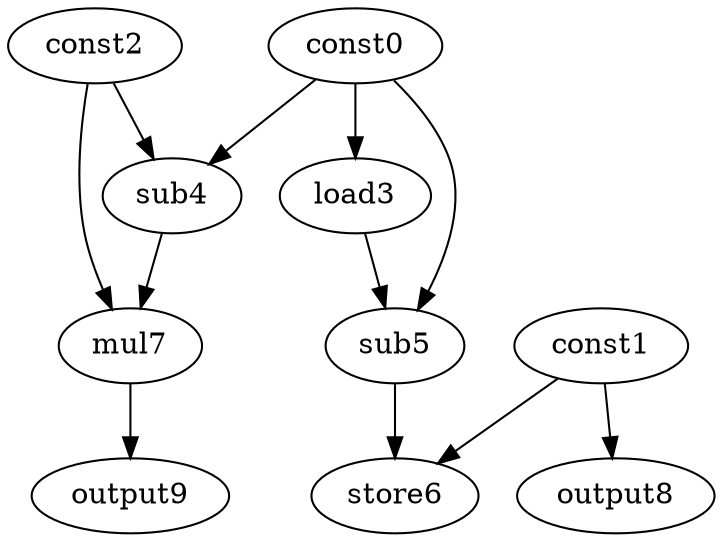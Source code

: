 digraph G { 
const0[opcode=const]; 
const1[opcode=const]; 
const2[opcode=const]; 
load3[opcode=load]; 
sub4[opcode=sub]; 
sub5[opcode=sub]; 
store6[opcode=store]; 
mul7[opcode=mul]; 
output8[opcode=output]; 
output9[opcode=output]; 
const0->load3[operand=0];
const0->sub4[operand=0];
const2->sub4[operand=1];
const1->output8[operand=0];
const0->sub5[operand=0];
load3->sub5[operand=1];
const2->mul7[operand=0];
sub4->mul7[operand=1];
const1->store6[operand=0];
sub5->store6[operand=1];
mul7->output9[operand=0];
}
